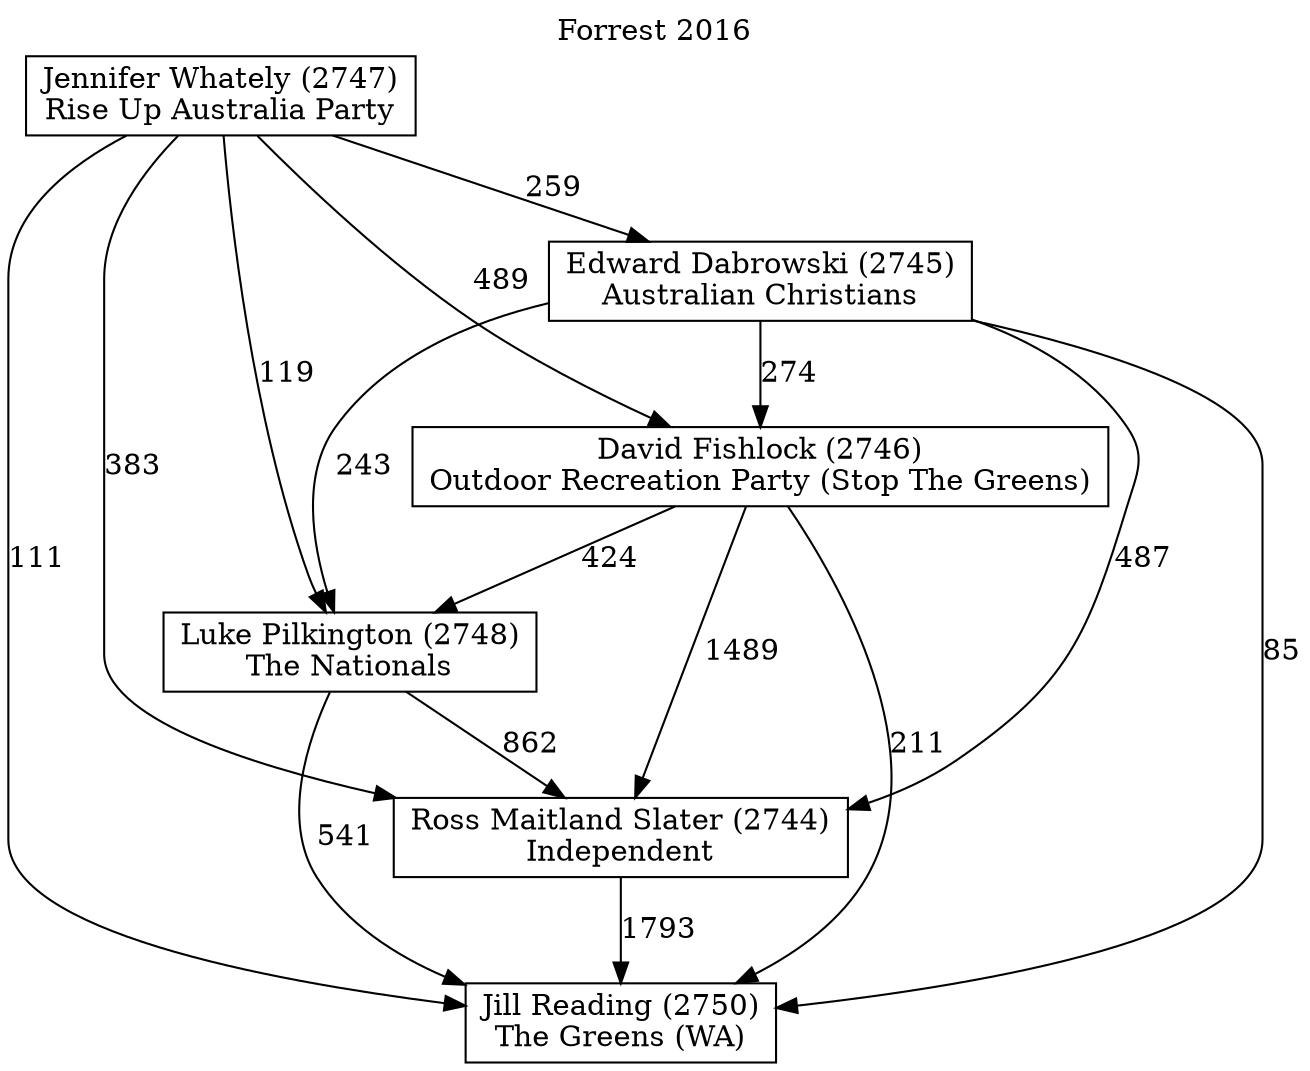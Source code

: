 // House preference flow
digraph "Jill Reading (2750)_Forrest_2016" {
	graph [label="Forrest 2016" labelloc=t mclimit=10]
	node [shape=box]
	"Jill Reading (2750)" [label="Jill Reading (2750)
The Greens (WA)"]
	"Jennifer Whately (2747)" [label="Jennifer Whately (2747)
Rise Up Australia Party"]
	"Edward Dabrowski (2745)" [label="Edward Dabrowski (2745)
Australian Christians"]
	"Ross Maitland Slater (2744)" [label="Ross Maitland Slater (2744)
Independent"]
	"David Fishlock (2746)" [label="David Fishlock (2746)
Outdoor Recreation Party (Stop The Greens)"]
	"Luke Pilkington (2748)" [label="Luke Pilkington (2748)
The Nationals"]
	"Jennifer Whately (2747)" -> "Edward Dabrowski (2745)" [label=259]
	"Jennifer Whately (2747)" -> "Luke Pilkington (2748)" [label=119]
	"Jennifer Whately (2747)" -> "David Fishlock (2746)" [label=489]
	"Luke Pilkington (2748)" -> "Ross Maitland Slater (2744)" [label=862]
	"David Fishlock (2746)" -> "Luke Pilkington (2748)" [label=424]
	"David Fishlock (2746)" -> "Ross Maitland Slater (2744)" [label=1489]
	"David Fishlock (2746)" -> "Jill Reading (2750)" [label=211]
	"Ross Maitland Slater (2744)" -> "Jill Reading (2750)" [label=1793]
	"Edward Dabrowski (2745)" -> "Luke Pilkington (2748)" [label=243]
	"Edward Dabrowski (2745)" -> "Ross Maitland Slater (2744)" [label=487]
	"Luke Pilkington (2748)" -> "Jill Reading (2750)" [label=541]
	"Edward Dabrowski (2745)" -> "Jill Reading (2750)" [label=85]
	"Edward Dabrowski (2745)" -> "David Fishlock (2746)" [label=274]
	"Jennifer Whately (2747)" -> "Jill Reading (2750)" [label=111]
	"Jennifer Whately (2747)" -> "Ross Maitland Slater (2744)" [label=383]
}
